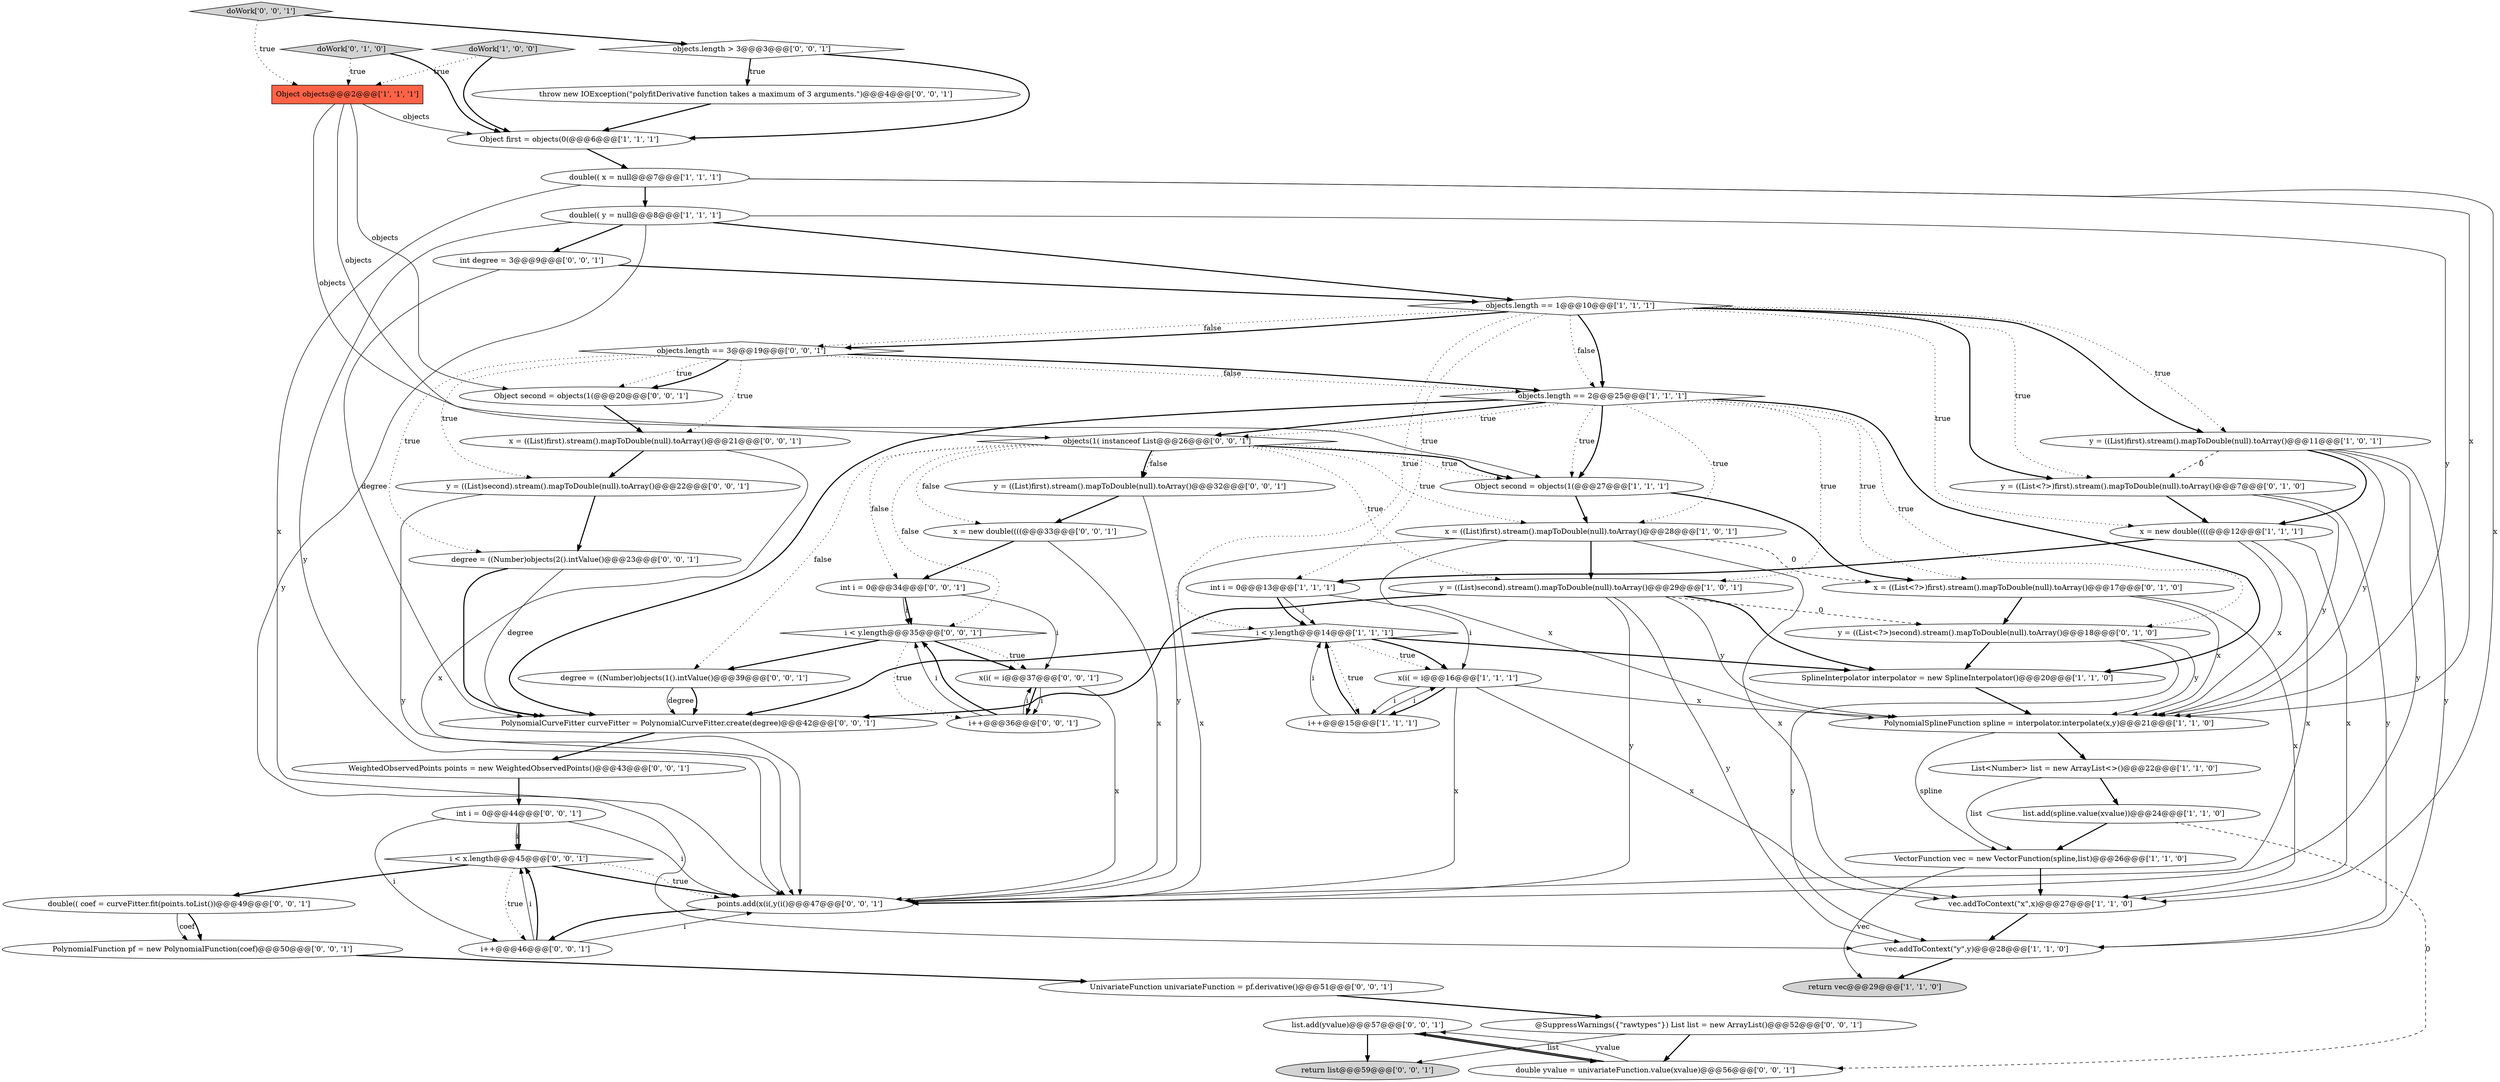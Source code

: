 digraph {
42 [style = filled, label = "return list@@@59@@@['0', '0', '1']", fillcolor = lightgray, shape = ellipse image = "AAA0AAABBB3BBB"];
12 [style = filled, label = "objects.length == 2@@@25@@@['1', '1', '1']", fillcolor = white, shape = diamond image = "AAA0AAABBB1BBB"];
4 [style = filled, label = "Object second = objects(1(@@@27@@@['1', '1', '1']", fillcolor = white, shape = ellipse image = "AAA0AAABBB1BBB"];
46 [style = filled, label = "int degree = 3@@@9@@@['0', '0', '1']", fillcolor = white, shape = ellipse image = "AAA0AAABBB3BBB"];
30 [style = filled, label = "objects.length == 3@@@19@@@['0', '0', '1']", fillcolor = white, shape = diamond image = "AAA0AAABBB3BBB"];
39 [style = filled, label = "i < x.length@@@45@@@['0', '0', '1']", fillcolor = white, shape = diamond image = "AAA0AAABBB3BBB"];
53 [style = filled, label = "list.add(yvalue)@@@57@@@['0', '0', '1']", fillcolor = white, shape = ellipse image = "AAA0AAABBB3BBB"];
9 [style = filled, label = "int i = 0@@@13@@@['1', '1', '1']", fillcolor = white, shape = ellipse image = "AAA0AAABBB1BBB"];
10 [style = filled, label = "x = ((List)first).stream().mapToDouble(null).toArray()@@@28@@@['1', '0', '1']", fillcolor = white, shape = ellipse image = "AAA0AAABBB1BBB"];
49 [style = filled, label = "points.add(x(i(,y(i()@@@47@@@['0', '0', '1']", fillcolor = white, shape = ellipse image = "AAA0AAABBB3BBB"];
32 [style = filled, label = "x = ((List)first).stream().mapToDouble(null).toArray()@@@21@@@['0', '0', '1']", fillcolor = white, shape = ellipse image = "AAA0AAABBB3BBB"];
8 [style = filled, label = "double(( x = null@@@7@@@['1', '1', '1']", fillcolor = white, shape = ellipse image = "AAA0AAABBB1BBB"];
14 [style = filled, label = "SplineInterpolator interpolator = new SplineInterpolator()@@@20@@@['1', '1', '0']", fillcolor = white, shape = ellipse image = "AAA0AAABBB1BBB"];
7 [style = filled, label = "i < y.length@@@14@@@['1', '1', '1']", fillcolor = white, shape = diamond image = "AAA0AAABBB1BBB"];
26 [style = filled, label = "y = ((List<?>)first).stream().mapToDouble(null).toArray()@@@7@@@['0', '1', '0']", fillcolor = white, shape = ellipse image = "AAA1AAABBB2BBB"];
31 [style = filled, label = "int i = 0@@@34@@@['0', '0', '1']", fillcolor = white, shape = ellipse image = "AAA0AAABBB3BBB"];
38 [style = filled, label = "objects.length > 3@@@3@@@['0', '0', '1']", fillcolor = white, shape = diamond image = "AAA0AAABBB3BBB"];
27 [style = filled, label = "y = ((List<?>)second).stream().mapToDouble(null).toArray()@@@18@@@['0', '1', '0']", fillcolor = white, shape = ellipse image = "AAA1AAABBB2BBB"];
34 [style = filled, label = "throw new IOException(\"polyfitDerivative function takes a maximum of 3 arguments.\")@@@4@@@['0', '0', '1']", fillcolor = white, shape = ellipse image = "AAA0AAABBB3BBB"];
40 [style = filled, label = "UnivariateFunction univariateFunction = pf.derivative()@@@51@@@['0', '0', '1']", fillcolor = white, shape = ellipse image = "AAA0AAABBB3BBB"];
21 [style = filled, label = "y = ((List)first).stream().mapToDouble(null).toArray()@@@11@@@['1', '0', '1']", fillcolor = white, shape = ellipse image = "AAA0AAABBB1BBB"];
25 [style = filled, label = "x = ((List<?>)first).stream().mapToDouble(null).toArray()@@@17@@@['0', '1', '0']", fillcolor = white, shape = ellipse image = "AAA1AAABBB2BBB"];
3 [style = filled, label = "x(i( = i@@@16@@@['1', '1', '1']", fillcolor = white, shape = ellipse image = "AAA0AAABBB1BBB"];
36 [style = filled, label = "degree = ((Number)objects(1().intValue()@@@39@@@['0', '0', '1']", fillcolor = white, shape = ellipse image = "AAA0AAABBB3BBB"];
37 [style = filled, label = "@SuppressWarnings({\"rawtypes\"}) List list = new ArrayList()@@@52@@@['0', '0', '1']", fillcolor = white, shape = ellipse image = "AAA0AAABBB3BBB"];
15 [style = filled, label = "vec.addToContext(\"y\",y)@@@28@@@['1', '1', '0']", fillcolor = white, shape = ellipse image = "AAA0AAABBB1BBB"];
41 [style = filled, label = "i < y.length@@@35@@@['0', '0', '1']", fillcolor = white, shape = diamond image = "AAA0AAABBB3BBB"];
16 [style = filled, label = "doWork['1', '0', '0']", fillcolor = lightgray, shape = diamond image = "AAA0AAABBB1BBB"];
55 [style = filled, label = "WeightedObservedPoints points = new WeightedObservedPoints()@@@43@@@['0', '0', '1']", fillcolor = white, shape = ellipse image = "AAA0AAABBB3BBB"];
51 [style = filled, label = "x(i( = i@@@37@@@['0', '0', '1']", fillcolor = white, shape = ellipse image = "AAA0AAABBB3BBB"];
35 [style = filled, label = "x = new double((((@@@33@@@['0', '0', '1']", fillcolor = white, shape = ellipse image = "AAA0AAABBB3BBB"];
2 [style = filled, label = "VectorFunction vec = new VectorFunction(spline,list)@@@26@@@['1', '1', '0']", fillcolor = white, shape = ellipse image = "AAA0AAABBB1BBB"];
56 [style = filled, label = "objects(1( instanceof List@@@26@@@['0', '0', '1']", fillcolor = white, shape = diamond image = "AAA0AAABBB3BBB"];
18 [style = filled, label = "PolynomialSplineFunction spline = interpolator.interpolate(x,y)@@@21@@@['1', '1', '0']", fillcolor = white, shape = ellipse image = "AAA0AAABBB1BBB"];
11 [style = filled, label = "double(( y = null@@@8@@@['1', '1', '1']", fillcolor = white, shape = ellipse image = "AAA0AAABBB1BBB"];
17 [style = filled, label = "objects.length == 1@@@10@@@['1', '1', '1']", fillcolor = white, shape = diamond image = "AAA0AAABBB1BBB"];
13 [style = filled, label = "List<Number> list = new ArrayList<>()@@@22@@@['1', '1', '0']", fillcolor = white, shape = ellipse image = "AAA0AAABBB1BBB"];
43 [style = filled, label = "int i = 0@@@44@@@['0', '0', '1']", fillcolor = white, shape = ellipse image = "AAA0AAABBB3BBB"];
23 [style = filled, label = "return vec@@@29@@@['1', '1', '0']", fillcolor = lightgray, shape = ellipse image = "AAA0AAABBB1BBB"];
5 [style = filled, label = "Object first = objects(0(@@@6@@@['1', '1', '1']", fillcolor = white, shape = ellipse image = "AAA0AAABBB1BBB"];
48 [style = filled, label = "degree = ((Number)objects(2().intValue()@@@23@@@['0', '0', '1']", fillcolor = white, shape = ellipse image = "AAA0AAABBB3BBB"];
24 [style = filled, label = "doWork['0', '1', '0']", fillcolor = lightgray, shape = diamond image = "AAA0AAABBB2BBB"];
57 [style = filled, label = "i++@@@46@@@['0', '0', '1']", fillcolor = white, shape = ellipse image = "AAA0AAABBB3BBB"];
6 [style = filled, label = "list.add(spline.value(xvalue))@@@24@@@['1', '1', '0']", fillcolor = white, shape = ellipse image = "AAA0AAABBB1BBB"];
54 [style = filled, label = "i++@@@36@@@['0', '0', '1']", fillcolor = white, shape = ellipse image = "AAA0AAABBB3BBB"];
22 [style = filled, label = "x = new double((((@@@12@@@['1', '1', '1']", fillcolor = white, shape = ellipse image = "AAA0AAABBB1BBB"];
29 [style = filled, label = "Object second = objects(1(@@@20@@@['0', '0', '1']", fillcolor = white, shape = ellipse image = "AAA0AAABBB3BBB"];
1 [style = filled, label = "i++@@@15@@@['1', '1', '1']", fillcolor = white, shape = ellipse image = "AAA0AAABBB1BBB"];
20 [style = filled, label = "Object objects@@@2@@@['1', '1', '1']", fillcolor = tomato, shape = box image = "AAA0AAABBB1BBB"];
45 [style = filled, label = "y = ((List)first).stream().mapToDouble(null).toArray()@@@32@@@['0', '0', '1']", fillcolor = white, shape = ellipse image = "AAA0AAABBB3BBB"];
44 [style = filled, label = "doWork['0', '0', '1']", fillcolor = lightgray, shape = diamond image = "AAA0AAABBB3BBB"];
50 [style = filled, label = "PolynomialFunction pf = new PolynomialFunction(coef)@@@50@@@['0', '0', '1']", fillcolor = white, shape = ellipse image = "AAA0AAABBB3BBB"];
52 [style = filled, label = "PolynomialCurveFitter curveFitter = PolynomialCurveFitter.create(degree)@@@42@@@['0', '0', '1']", fillcolor = white, shape = ellipse image = "AAA0AAABBB3BBB"];
47 [style = filled, label = "y = ((List)second).stream().mapToDouble(null).toArray()@@@22@@@['0', '0', '1']", fillcolor = white, shape = ellipse image = "AAA0AAABBB3BBB"];
0 [style = filled, label = "y = ((List)second).stream().mapToDouble(null).toArray()@@@29@@@['1', '0', '1']", fillcolor = white, shape = ellipse image = "AAA0AAABBB1BBB"];
28 [style = filled, label = "double(( coef = curveFitter.fit(points.toList())@@@49@@@['0', '0', '1']", fillcolor = white, shape = ellipse image = "AAA0AAABBB3BBB"];
33 [style = filled, label = "double yvalue = univariateFunction.value(xvalue)@@@56@@@['0', '0', '1']", fillcolor = white, shape = ellipse image = "AAA0AAABBB3BBB"];
19 [style = filled, label = "vec.addToContext(\"x\",x)@@@27@@@['1', '1', '0']", fillcolor = white, shape = ellipse image = "AAA0AAABBB1BBB"];
41->54 [style = dotted, label="true"];
12->25 [style = dotted, label="true"];
41->51 [style = dotted, label="true"];
1->7 [style = solid, label="i"];
56->45 [style = dotted, label="false"];
56->45 [style = bold, label=""];
11->46 [style = bold, label=""];
57->39 [style = solid, label="i"];
16->20 [style = dotted, label="true"];
17->30 [style = dotted, label="false"];
21->22 [style = bold, label=""];
0->49 [style = solid, label="y"];
17->21 [style = bold, label=""];
56->10 [style = dotted, label="true"];
43->39 [style = solid, label="i"];
54->41 [style = bold, label=""];
13->6 [style = bold, label=""];
18->13 [style = bold, label=""];
37->33 [style = bold, label=""];
51->54 [style = bold, label=""];
54->41 [style = solid, label="i"];
46->52 [style = solid, label="degree"];
41->36 [style = bold, label=""];
10->19 [style = solid, label="x"];
20->4 [style = solid, label="objects"];
3->1 [style = bold, label=""];
6->2 [style = bold, label=""];
43->39 [style = bold, label=""];
57->39 [style = bold, label=""];
53->33 [style = bold, label=""];
52->55 [style = bold, label=""];
41->51 [style = bold, label=""];
50->40 [style = bold, label=""];
56->4 [style = dotted, label="true"];
39->57 [style = dotted, label="true"];
39->49 [style = dotted, label="true"];
22->19 [style = solid, label="x"];
29->32 [style = bold, label=""];
35->49 [style = solid, label="x"];
3->49 [style = solid, label="x"];
43->57 [style = solid, label="i"];
11->49 [style = solid, label="y"];
16->5 [style = bold, label=""];
11->15 [style = solid, label="y"];
44->20 [style = dotted, label="true"];
24->5 [style = bold, label=""];
27->15 [style = solid, label="y"];
21->18 [style = solid, label="y"];
31->51 [style = solid, label="i"];
28->50 [style = solid, label="coef"];
3->19 [style = solid, label="x"];
12->10 [style = dotted, label="true"];
26->18 [style = solid, label="y"];
26->22 [style = bold, label=""];
45->49 [style = solid, label="y"];
12->27 [style = dotted, label="true"];
8->18 [style = solid, label="x"];
56->0 [style = dotted, label="true"];
3->18 [style = solid, label="x"];
47->49 [style = solid, label="y"];
12->14 [style = bold, label=""];
24->20 [style = dotted, label="true"];
11->18 [style = solid, label="y"];
22->49 [style = solid, label="x"];
15->23 [style = bold, label=""];
38->5 [style = bold, label=""];
38->34 [style = bold, label=""];
18->2 [style = solid, label="spline"];
30->29 [style = dotted, label="true"];
11->17 [style = bold, label=""];
22->9 [style = bold, label=""];
9->7 [style = bold, label=""];
7->14 [style = bold, label=""];
30->32 [style = dotted, label="true"];
0->15 [style = solid, label="y"];
12->4 [style = dotted, label="true"];
31->41 [style = bold, label=""];
21->15 [style = solid, label="y"];
2->23 [style = solid, label="vec"];
21->26 [style = dashed, label="0"];
9->3 [style = solid, label="i"];
20->5 [style = solid, label="objects"];
51->49 [style = solid, label="x"];
17->21 [style = dotted, label="true"];
17->22 [style = dotted, label="true"];
10->49 [style = solid, label="x"];
0->14 [style = bold, label=""];
25->27 [style = bold, label=""];
56->36 [style = dotted, label="false"];
36->52 [style = bold, label=""];
13->2 [style = solid, label="list"];
27->18 [style = solid, label="y"];
17->26 [style = bold, label=""];
48->52 [style = solid, label="degree"];
37->42 [style = solid, label="list"];
5->8 [style = bold, label=""];
39->49 [style = bold, label=""];
38->34 [style = dotted, label="true"];
35->31 [style = bold, label=""];
4->25 [style = bold, label=""];
30->12 [style = dotted, label="false"];
25->19 [style = solid, label="x"];
22->18 [style = solid, label="x"];
26->15 [style = solid, label="y"];
8->49 [style = solid, label="x"];
20->56 [style = solid, label="objects"];
12->4 [style = bold, label=""];
12->0 [style = dotted, label="true"];
7->1 [style = dotted, label="true"];
31->41 [style = solid, label="i"];
51->54 [style = solid, label="i"];
47->48 [style = bold, label=""];
17->9 [style = dotted, label="true"];
7->3 [style = bold, label=""];
48->52 [style = bold, label=""];
1->3 [style = solid, label="i"];
2->19 [style = bold, label=""];
30->12 [style = bold, label=""];
20->29 [style = solid, label="objects"];
33->53 [style = solid, label="yvalue"];
45->35 [style = bold, label=""];
54->51 [style = solid, label="i"];
4->10 [style = bold, label=""];
17->12 [style = dotted, label="false"];
12->56 [style = dotted, label="true"];
1->7 [style = bold, label=""];
17->26 [style = dotted, label="true"];
9->7 [style = solid, label="i"];
17->30 [style = bold, label=""];
10->0 [style = bold, label=""];
7->3 [style = dotted, label="true"];
28->50 [style = bold, label=""];
3->1 [style = solid, label="i"];
30->48 [style = dotted, label="true"];
6->33 [style = dashed, label="0"];
36->52 [style = solid, label="degree"];
56->4 [style = bold, label=""];
27->14 [style = bold, label=""];
14->18 [style = bold, label=""];
39->28 [style = bold, label=""];
17->7 [style = dotted, label="true"];
10->25 [style = dashed, label="0"];
0->27 [style = dashed, label="0"];
34->5 [style = bold, label=""];
56->31 [style = dotted, label="false"];
19->15 [style = bold, label=""];
33->53 [style = bold, label=""];
21->49 [style = solid, label="y"];
8->19 [style = solid, label="x"];
17->12 [style = bold, label=""];
0->52 [style = bold, label=""];
53->42 [style = bold, label=""];
56->41 [style = dotted, label="false"];
10->18 [style = solid, label="x"];
56->35 [style = dotted, label="false"];
44->38 [style = bold, label=""];
8->11 [style = bold, label=""];
30->47 [style = dotted, label="true"];
32->49 [style = solid, label="x"];
49->57 [style = bold, label=""];
46->17 [style = bold, label=""];
0->18 [style = solid, label="y"];
12->52 [style = bold, label=""];
40->37 [style = bold, label=""];
12->56 [style = bold, label=""];
55->43 [style = bold, label=""];
43->49 [style = solid, label="i"];
7->52 [style = bold, label=""];
32->47 [style = bold, label=""];
30->29 [style = bold, label=""];
25->18 [style = solid, label="x"];
57->49 [style = solid, label="i"];
}

